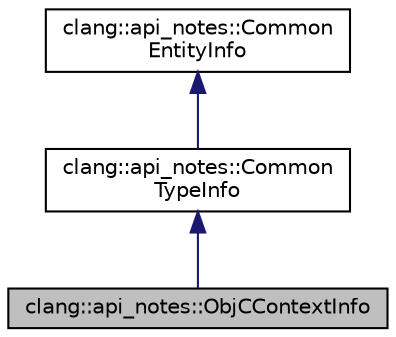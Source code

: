 digraph "clang::api_notes::ObjCContextInfo"
{
 // LATEX_PDF_SIZE
  bgcolor="transparent";
  edge [fontname="Helvetica",fontsize="10",labelfontname="Helvetica",labelfontsize="10"];
  node [fontname="Helvetica",fontsize="10",shape=record];
  Node1 [label="clang::api_notes::ObjCContextInfo",height=0.2,width=0.4,color="black", fillcolor="grey75", style="filled", fontcolor="black",tooltip="Describes API notes data for an Objective-C class or protocol."];
  Node2 -> Node1 [dir="back",color="midnightblue",fontsize="10",style="solid",fontname="Helvetica"];
  Node2 [label="clang::api_notes::Common\lTypeInfo",height=0.2,width=0.4,color="black",URL="$classclang_1_1api__notes_1_1CommonTypeInfo.html",tooltip="Describes API notes for types."];
  Node3 -> Node2 [dir="back",color="midnightblue",fontsize="10",style="solid",fontname="Helvetica"];
  Node3 [label="clang::api_notes::Common\lEntityInfo",height=0.2,width=0.4,color="black",URL="$classclang_1_1api__notes_1_1CommonEntityInfo.html",tooltip="Describes API notes data for any entity."];
}
